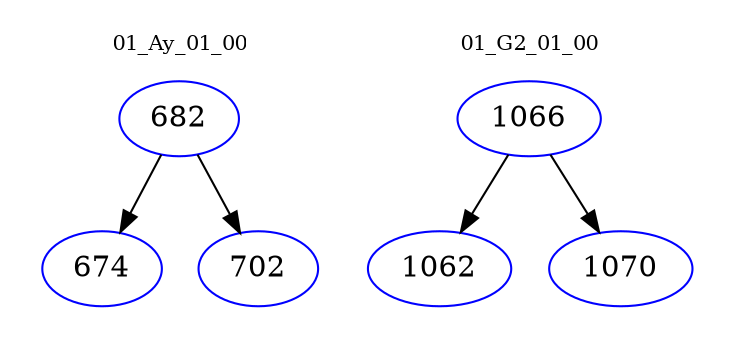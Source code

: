 digraph{
subgraph cluster_0 {
color = white
label = "01_Ay_01_00";
fontsize=10;
T0_682 [label="682", color="blue"]
T0_682 -> T0_674 [color="black"]
T0_674 [label="674", color="blue"]
T0_682 -> T0_702 [color="black"]
T0_702 [label="702", color="blue"]
}
subgraph cluster_1 {
color = white
label = "01_G2_01_00";
fontsize=10;
T1_1066 [label="1066", color="blue"]
T1_1066 -> T1_1062 [color="black"]
T1_1062 [label="1062", color="blue"]
T1_1066 -> T1_1070 [color="black"]
T1_1070 [label="1070", color="blue"]
}
}
